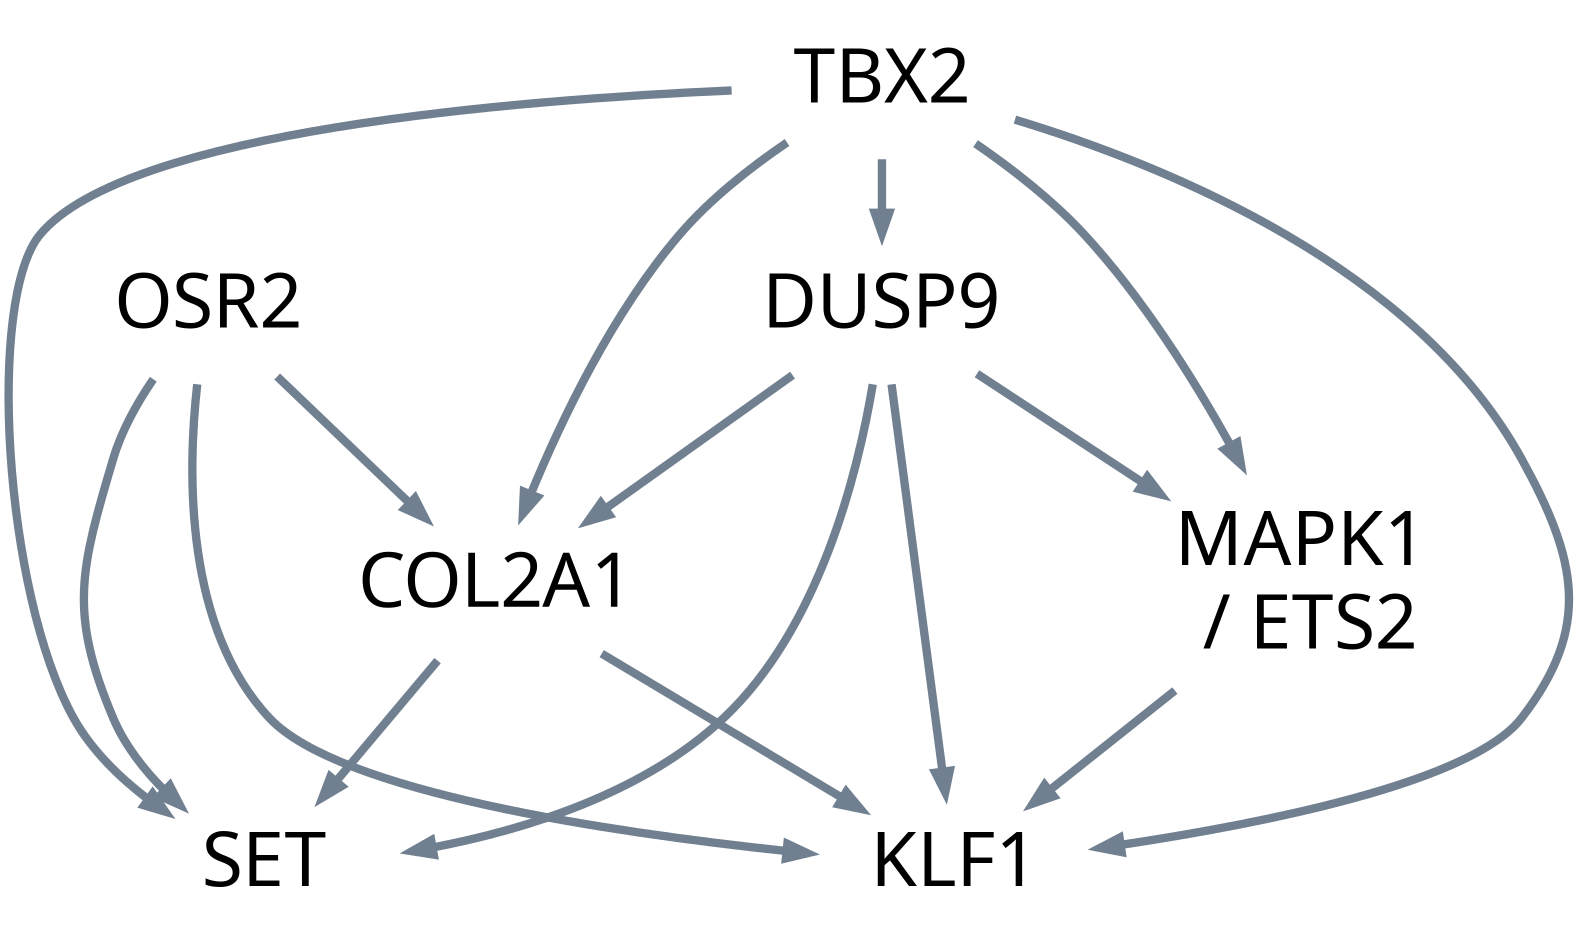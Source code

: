 digraph "./figures/DAG" {
	ratio=0.6
	OSR2 [color=white fillcolor=white fontname="Bold-Times-Roman" fontsize=36 height=1 style="filled,setlinewidth(0)" width=2]
	TBX2 [color=white fillcolor=white fontname="Bold-Times-Roman" fontsize=36 height=1 style="filled,setlinewidth(0)" width=2]
	DUSP9 [color=white fillcolor=white fontname="Bold-Times-Roman" fontsize=36 height=1 style="filled,setlinewidth(0)" width=2]
	"MAPK1
 / ETS2" [color=white fillcolor=white fontname="Bold-Times-Roman" fontsize=36 height=1 style="filled,setlinewidth(0)" width=2]
	COL2A1 [color=white fillcolor=white fontname="Bold-Times-Roman" fontsize=36 height=1 style="filled,setlinewidth(0)" width=2]
	SET [color=white fillcolor=white fontname="Bold-Times-Roman" fontsize=36 height=1 style="filled,setlinewidth(0)" width=2]
	KLF1 [color=white fillcolor=white fontname="Bold-Times-Roman" fontsize=36 height=1 style="filled,setlinewidth(0)" width=2]
	DUSP9 -> COL2A1 [arrowsize=1 color=slategrey style="setlinewidth(4)"]
	TBX2 -> DUSP9 [arrowsize=1 color=slategrey style="setlinewidth(4)"]
	OSR2 -> COL2A1 [arrowsize=1 color=slategrey style="setlinewidth(4)"]
	TBX2 -> SET [arrowsize=1 color=slategrey style="setlinewidth(4)"]
	COL2A1 -> KLF1 [arrowsize=1 color=slategrey style="setlinewidth(4)"]
	TBX2 -> COL2A1 [arrowsize=1 color=slategrey style="setlinewidth(4)"]
	OSR2 -> KLF1 [arrowsize=1 color=slategrey style="setlinewidth(4)"]
	DUSP9 -> "MAPK1
 / ETS2" [arrowsize=1 color=slategrey style="setlinewidth(4)"]
	COL2A1 -> SET [arrowsize=1 color=slategrey style="setlinewidth(4)"]
	DUSP9 -> KLF1 [arrowsize=1 color=slategrey style="setlinewidth(4)"]
	OSR2 -> SET [arrowsize=1 color=slategrey style="setlinewidth(4)"]
	"MAPK1
 / ETS2" -> KLF1 [arrowsize=1 color=slategrey style="setlinewidth(4)"]
	TBX2 -> KLF1 [arrowsize=1 color=slategrey style="setlinewidth(4)"]
	DUSP9 -> SET [arrowsize=1 color=slategrey style="setlinewidth(4)"]
	TBX2 -> "MAPK1
 / ETS2" [arrowsize=1 color=slategrey style="setlinewidth(4)"]
}
